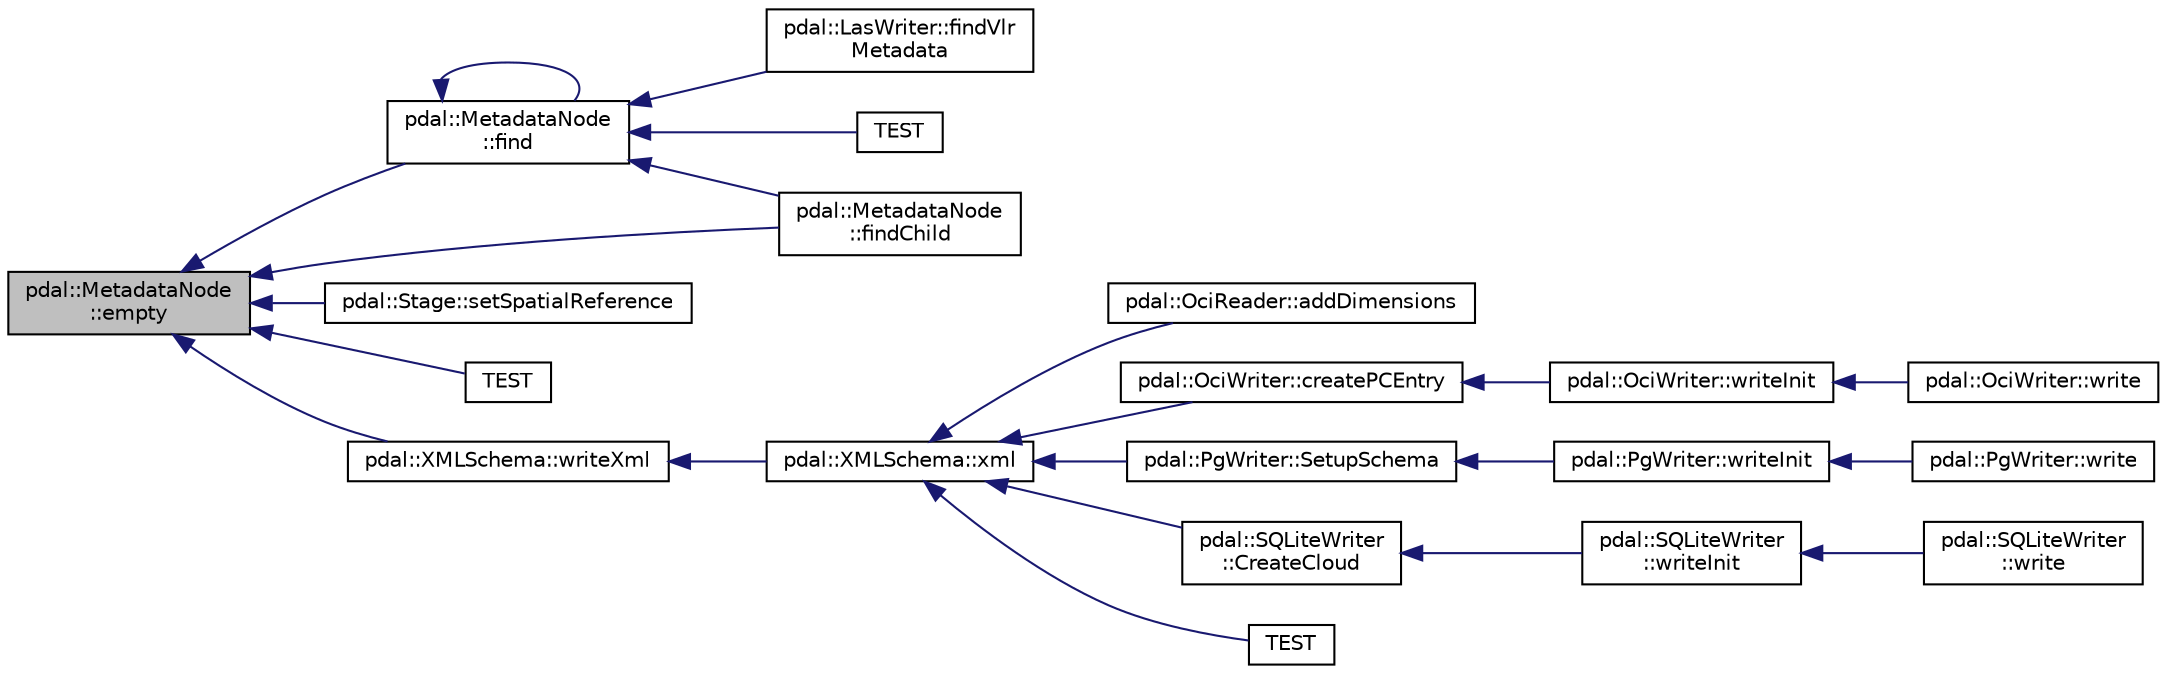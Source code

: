digraph "pdal::MetadataNode::empty"
{
  edge [fontname="Helvetica",fontsize="10",labelfontname="Helvetica",labelfontsize="10"];
  node [fontname="Helvetica",fontsize="10",shape=record];
  rankdir="LR";
  Node1 [label="pdal::MetadataNode\l::empty",height=0.2,width=0.4,color="black", fillcolor="grey75", style="filled", fontcolor="black"];
  Node1 -> Node2 [dir="back",color="midnightblue",fontsize="10",style="solid",fontname="Helvetica"];
  Node2 [label="pdal::MetadataNode\l::find",height=0.2,width=0.4,color="black", fillcolor="white", style="filled",URL="$classpdal_1_1MetadataNode.html#aac068a07b3c9efef69d82b8b2a036ab6"];
  Node2 -> Node3 [dir="back",color="midnightblue",fontsize="10",style="solid",fontname="Helvetica"];
  Node3 [label="pdal::LasWriter::findVlr\lMetadata",height=0.2,width=0.4,color="black", fillcolor="white", style="filled",URL="$classpdal_1_1LasWriter.html#a0abd8808cc1faf5296783ab279adb527"];
  Node2 -> Node2 [dir="back",color="midnightblue",fontsize="10",style="solid",fontname="Helvetica"];
  Node2 -> Node4 [dir="back",color="midnightblue",fontsize="10",style="solid",fontname="Helvetica"];
  Node4 [label="pdal::MetadataNode\l::findChild",height=0.2,width=0.4,color="black", fillcolor="white", style="filled",URL="$classpdal_1_1MetadataNode.html#aa2773bcdbe5c5b7a1658d77a5ba76216"];
  Node2 -> Node5 [dir="back",color="midnightblue",fontsize="10",style="solid",fontname="Helvetica"];
  Node5 [label="TEST",height=0.2,width=0.4,color="black", fillcolor="white", style="filled",URL="$StatsFilterTest_8cpp.html#a5ee4039c1286ed8c5cddca48c85265b2"];
  Node1 -> Node4 [dir="back",color="midnightblue",fontsize="10",style="solid",fontname="Helvetica"];
  Node1 -> Node6 [dir="back",color="midnightblue",fontsize="10",style="solid",fontname="Helvetica"];
  Node6 [label="pdal::Stage::setSpatialReference",height=0.2,width=0.4,color="black", fillcolor="white", style="filled",URL="$classpdal_1_1Stage.html#a41a9256cb192960a1f5f172897e52e65"];
  Node1 -> Node7 [dir="back",color="midnightblue",fontsize="10",style="solid",fontname="Helvetica"];
  Node7 [label="TEST",height=0.2,width=0.4,color="black", fillcolor="white", style="filled",URL="$LasReaderTest_8cpp.html#a0b4e25c1f93e48e34e27759a486d177a"];
  Node1 -> Node8 [dir="back",color="midnightblue",fontsize="10",style="solid",fontname="Helvetica"];
  Node8 [label="pdal::XMLSchema::writeXml",height=0.2,width=0.4,color="black", fillcolor="white", style="filled",URL="$classpdal_1_1XMLSchema.html#a9148f9295b75c3db5f6fed865ccf90f6"];
  Node8 -> Node9 [dir="back",color="midnightblue",fontsize="10",style="solid",fontname="Helvetica"];
  Node9 [label="pdal::XMLSchema::xml",height=0.2,width=0.4,color="black", fillcolor="white", style="filled",URL="$classpdal_1_1XMLSchema.html#ab65bccb4fea02c913d969ce284f88b68"];
  Node9 -> Node10 [dir="back",color="midnightblue",fontsize="10",style="solid",fontname="Helvetica"];
  Node10 [label="pdal::OciReader::addDimensions",height=0.2,width=0.4,color="black", fillcolor="white", style="filled",URL="$classpdal_1_1OciReader.html#a4b1be832c15f90d15eb707f5d280ebaf"];
  Node9 -> Node11 [dir="back",color="midnightblue",fontsize="10",style="solid",fontname="Helvetica"];
  Node11 [label="pdal::OciWriter::createPCEntry",height=0.2,width=0.4,color="black", fillcolor="white", style="filled",URL="$classpdal_1_1OciWriter.html#a305cd40729c19754aec8fc7c9d104fdf"];
  Node11 -> Node12 [dir="back",color="midnightblue",fontsize="10",style="solid",fontname="Helvetica"];
  Node12 [label="pdal::OciWriter::writeInit",height=0.2,width=0.4,color="black", fillcolor="white", style="filled",URL="$classpdal_1_1OciWriter.html#a29c890b4de7d31ab917f5d4577f62345"];
  Node12 -> Node13 [dir="back",color="midnightblue",fontsize="10",style="solid",fontname="Helvetica"];
  Node13 [label="pdal::OciWriter::write",height=0.2,width=0.4,color="black", fillcolor="white", style="filled",URL="$classpdal_1_1OciWriter.html#a11f02a9af7350d831dff5f81859c76f2"];
  Node9 -> Node14 [dir="back",color="midnightblue",fontsize="10",style="solid",fontname="Helvetica"];
  Node14 [label="pdal::PgWriter::SetupSchema",height=0.2,width=0.4,color="black", fillcolor="white", style="filled",URL="$classpdal_1_1PgWriter.html#a53ebf855ce148dfff8b9d21e8015ee4f"];
  Node14 -> Node15 [dir="back",color="midnightblue",fontsize="10",style="solid",fontname="Helvetica"];
  Node15 [label="pdal::PgWriter::writeInit",height=0.2,width=0.4,color="black", fillcolor="white", style="filled",URL="$classpdal_1_1PgWriter.html#a533424111db08989e4d3a670e9db884f"];
  Node15 -> Node16 [dir="back",color="midnightblue",fontsize="10",style="solid",fontname="Helvetica"];
  Node16 [label="pdal::PgWriter::write",height=0.2,width=0.4,color="black", fillcolor="white", style="filled",URL="$classpdal_1_1PgWriter.html#a75d2fa0130cb17470e69425c0b866635"];
  Node9 -> Node17 [dir="back",color="midnightblue",fontsize="10",style="solid",fontname="Helvetica"];
  Node17 [label="pdal::SQLiteWriter\l::CreateCloud",height=0.2,width=0.4,color="black", fillcolor="white", style="filled",URL="$classpdal_1_1SQLiteWriter.html#abe82618f125304df98d7719e6078fc0a"];
  Node17 -> Node18 [dir="back",color="midnightblue",fontsize="10",style="solid",fontname="Helvetica"];
  Node18 [label="pdal::SQLiteWriter\l::writeInit",height=0.2,width=0.4,color="black", fillcolor="white", style="filled",URL="$classpdal_1_1SQLiteWriter.html#aeb1ac7f6fa795c2c0c47eff286aae3a0"];
  Node18 -> Node19 [dir="back",color="midnightblue",fontsize="10",style="solid",fontname="Helvetica"];
  Node19 [label="pdal::SQLiteWriter\l::write",height=0.2,width=0.4,color="black", fillcolor="white", style="filled",URL="$classpdal_1_1SQLiteWriter.html#a258990451ca91103f10913812e5ef623"];
  Node9 -> Node20 [dir="back",color="midnightblue",fontsize="10",style="solid",fontname="Helvetica"];
  Node20 [label="TEST",height=0.2,width=0.4,color="black", fillcolor="white", style="filled",URL="$XMLSchemaTest_8cpp.html#a48e1a8252f580bb13a68e42813bbe5ed"];
}
